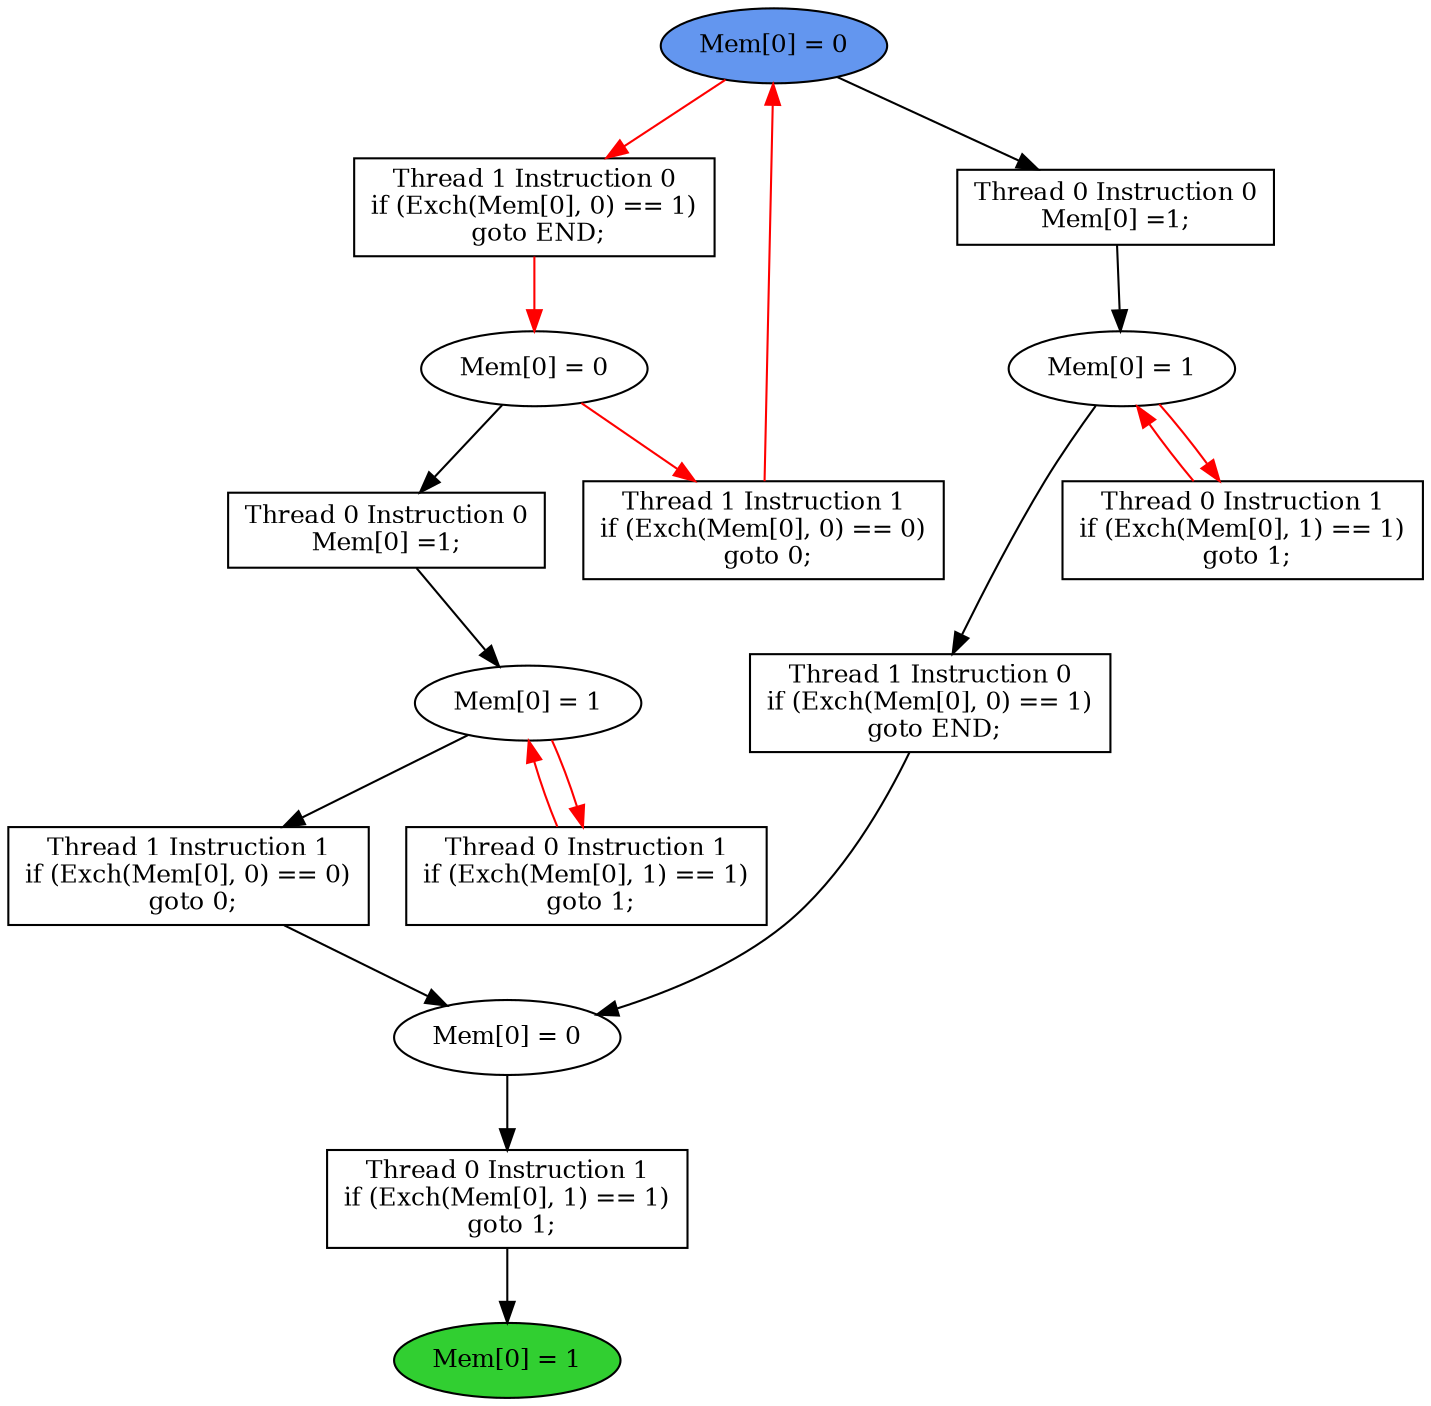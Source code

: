 digraph "graph" {
graph [fontsize=12]
node [fontsize=12]
edge [fontsize=12]
rankdir=TB;
"N13" -> "N11" [uuid = "<A0, S3>", color = "#000000", fontcolor = "#ffffff", style = "solid", label = "", dir = "forward", weight = "1"]
"N25" -> "N24" [uuid = "<A1, S2>", color = "#ff0000", fontcolor = "#ffffff", style = "solid", label = "", dir = "forward", weight = "1"]
"N12" -> "N11" [uuid = "<A2, S3>", color = "#000000", fontcolor = "#ffffff", style = "solid", label = "", dir = "forward", weight = "1"]
"N27" -> "N16" [uuid = "<A3, START>", color = "#ff0000", fontcolor = "#ffffff", style = "solid", label = "", dir = "back", weight = "1"]
"N23" -> "N22" [uuid = "<A4, S1>", color = "#000000", fontcolor = "#ffffff", style = "solid", label = "", dir = "forward", weight = "1"]
"N26" -> "N21" [uuid = "<A5, S0>", color = "#000000", fontcolor = "#ffffff", style = "solid", label = "", dir = "forward", weight = "1"]
"N10" -> "N9" [uuid = "<A6, END>", color = "#000000", fontcolor = "#ffffff", style = "solid", label = "", dir = "forward", weight = "1"]
"N22" -> "N17" [uuid = "<A7, S1>", color = "#ff0000", fontcolor = "#ffffff", style = "solid", label = "", dir = "back", weight = "1"]
"N21" -> "N18" [uuid = "<A8, S0>", color = "#ff0000", fontcolor = "#ffffff", style = "solid", label = "", dir = "back", weight = "1"]
"N21" -> "N13" [uuid = "<A0, S0>", color = "#000000", fontcolor = "#ffffff", style = "solid", label = "", dir = "forward", weight = "1"]
"N27" -> "N25" [uuid = "<A1, START>", color = "#ff0000", fontcolor = "#ffffff", style = "solid", label = "", dir = "forward", weight = "1"]
"N22" -> "N12" [uuid = "<A2, S1>", color = "#000000", fontcolor = "#ffffff", style = "solid", label = "", dir = "forward", weight = "1"]
"N24" -> "N16" [uuid = "<A3, S2>", color = "#ff0000", fontcolor = "#ffffff", style = "solid", label = "", dir = "forward", weight = "1"]
"N24" -> "N23" [uuid = "<A4, S2>", color = "#000000", fontcolor = "#ffffff", style = "solid", label = "", dir = "forward", weight = "1"]
"N27" -> "N26" [uuid = "<A5, START>", color = "#000000", fontcolor = "#ffffff", style = "solid", label = "", dir = "forward", weight = "1"]
"N11" -> "N10" [uuid = "<A6, S3>", color = "#000000", fontcolor = "#ffffff", style = "solid", label = "", dir = "forward", weight = "1"]
"N22" -> "N17" [uuid = "<A7, S1>", color = "#ff0000", fontcolor = "#ffffff", style = "solid", label = "", dir = "forward", weight = "1"]
"N21" -> "N18" [uuid = "<A8, S0>", color = "#ff0000", fontcolor = "#ffffff", style = "solid", label = "", dir = "forward", weight = "1"]
"N9" [uuid="END", label="Mem[0] = 1", fillcolor = "#31cf31", fontcolor = "#000000", shape = "ellipse", style = "filled, solid"]
"N10" [uuid="A6", label="Thread 0 Instruction 1
if (Exch(Mem[0], 1) == 1)
 goto 1;", fillcolor = "#ffffff", fontcolor = "#000000", shape = "box", style = "filled, solid"]
"N11" [uuid="S3", label="Mem[0] = 0", fillcolor = "#ffffff", fontcolor = "#000000", shape = "ellipse", style = "filled, solid"]
"N12" [uuid="A2", label="Thread 1 Instruction 1
if (Exch(Mem[0], 0) == 0)
 goto 0;", fillcolor = "#ffffff", fontcolor = "#000000", shape = "box", style = "filled, solid"]
"N13" [uuid="A0", label="Thread 1 Instruction 0
if (Exch(Mem[0], 0) == 1)
 goto END;", fillcolor = "#ffffff", fontcolor = "#000000", shape = "box", style = "filled, solid"]
"N16" [uuid="A3", label="Thread 1 Instruction 1
if (Exch(Mem[0], 0) == 0)
 goto 0;", fillcolor = "#ffffff", fontcolor = "#000000", shape = "box", style = "filled, solid"]
"N17" [uuid="A7", label="Thread 0 Instruction 1
if (Exch(Mem[0], 1) == 1)
 goto 1;", fillcolor = "#ffffff", fontcolor = "#000000", shape = "box", style = "filled, solid"]
"N18" [uuid="A8", label="Thread 0 Instruction 1
if (Exch(Mem[0], 1) == 1)
 goto 1;", fillcolor = "#ffffff", fontcolor = "#000000", shape = "box", style = "filled, solid"]
"N21" [uuid="S0", label="Mem[0] = 1", fillcolor = "#ffffff", fontcolor = "#000000", shape = "ellipse", style = "filled, solid"]
"N22" [uuid="S1", label="Mem[0] = 1", fillcolor = "#ffffff", fontcolor = "#000000", shape = "ellipse", style = "filled, solid"]
"N23" [uuid="A4", label="Thread 0 Instruction 0
Mem[0] =1;", fillcolor = "#ffffff", fontcolor = "#000000", shape = "box", style = "filled, solid"]
"N24" [uuid="S2", label="Mem[0] = 0", fillcolor = "#ffffff", fontcolor = "#000000", shape = "ellipse", style = "filled, solid"]
"N25" [uuid="A1", label="Thread 1 Instruction 0
if (Exch(Mem[0], 0) == 1)
 goto END;", fillcolor = "#ffffff", fontcolor = "#000000", shape = "box", style = "filled, solid"]
"N26" [uuid="A5", label="Thread 0 Instruction 0
Mem[0] =1;", fillcolor = "#ffffff", fontcolor = "#000000", shape = "box", style = "filled, solid"]
"N27" [uuid="START", label="Mem[0] = 0", fillcolor = "#6396ef", fontcolor = "#000000", shape = "ellipse", style = "filled, solid"]
}